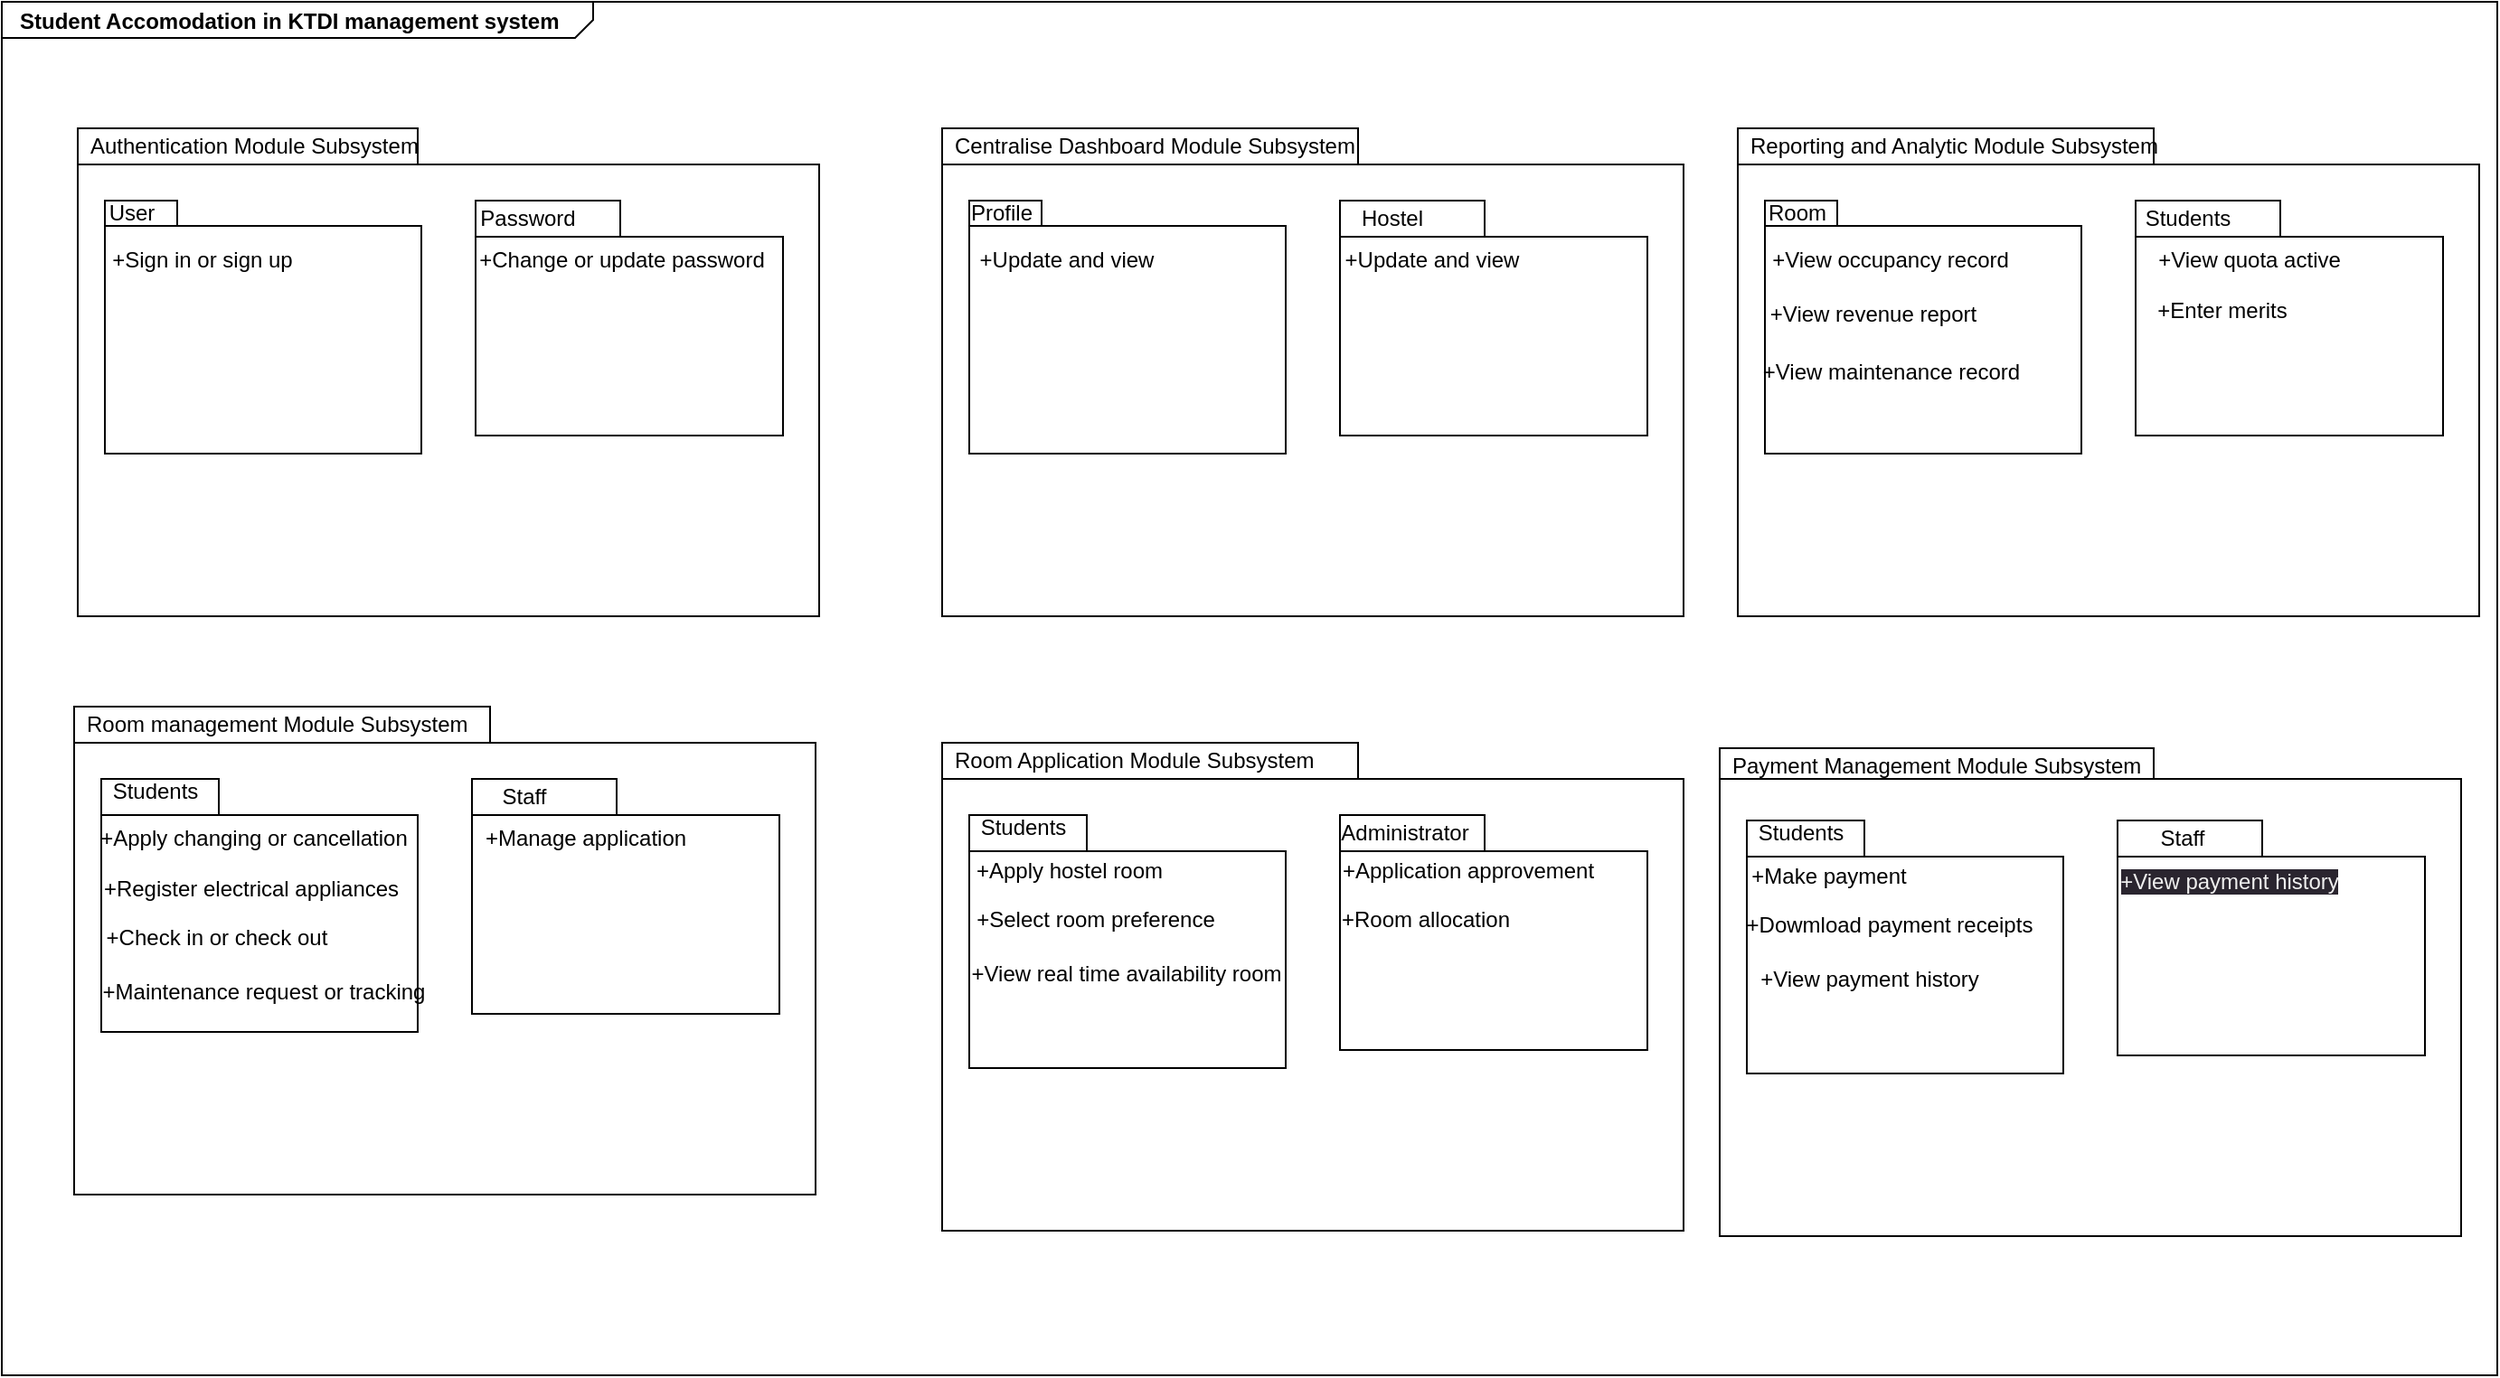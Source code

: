 <mxfile version="21.5.0" type="github">
  <diagram name="Page-1" id="929967ad-93f9-6ef4-fab6-5d389245f69c">
    <mxGraphModel dx="1985" dy="882" grid="1" gridSize="10" guides="1" tooltips="1" connect="1" arrows="1" fold="1" page="1" pageScale="1.5" pageWidth="1169" pageHeight="826" background="none" math="0" shadow="0">
      <root>
        <mxCell id="0" style=";html=1;" />
        <mxCell id="1" style=";html=1;" parent="0" />
        <mxCell id="1672d66443f91eb5-1" value="&lt;p style=&quot;margin: 0px ; margin-top: 4px ; margin-left: 10px ; text-align: left&quot;&gt;&lt;b&gt;Student Accomodation in KTDI management system&lt;/b&gt;&lt;/p&gt;" style="html=1;strokeWidth=1;shape=mxgraph.sysml.package;html=1;overflow=fill;whiteSpace=wrap;fillColor=none;gradientColor=none;fontSize=12;align=center;labelX=327.64;" parent="1" vertex="1">
          <mxGeometry x="330" y="270" width="1380" height="760" as="geometry" />
        </mxCell>
        <mxCell id="QNsSBelghBEUMRZPqjNF-2" value="Authentication Module Subsystem" style="shape=folder;xSize=90;align=left;spacingLeft=10;align=left;verticalAlign=top;spacingLeft=5;spacingTop=-4;tabWidth=188;tabHeight=20;tabPosition=left;html=1;recursiveResize=0;" vertex="1" parent="1">
          <mxGeometry x="372" y="340" width="410" height="270" as="geometry" />
        </mxCell>
        <mxCell id="QNsSBelghBEUMRZPqjNF-3" value="" style="strokeColor=inherit;fillColor=inherit;gradientColor=inherit;shape=folder;spacingLeft=10;tabWidth=40;tabHeight=14;tabPosition=left;fontSize=10;html=1;whiteSpace=wrap;" vertex="1" parent="QNsSBelghBEUMRZPqjNF-2">
          <mxGeometry x="15" y="40" width="175" height="140" as="geometry" />
        </mxCell>
        <mxCell id="QNsSBelghBEUMRZPqjNF-4" value="" style="strokeColor=inherit;fillColor=inherit;gradientColor=inherit;shape=folder;spacingLeft=10;tabWidth=80;tabHeight=20;tabPosition=left;fontSize=10;html=1;whiteSpace=wrap;" vertex="1" parent="QNsSBelghBEUMRZPqjNF-2">
          <mxGeometry x="220" y="40" width="170" height="130" as="geometry" />
        </mxCell>
        <mxCell id="QNsSBelghBEUMRZPqjNF-7" value="+Sign in or sign up" style="text;html=1;strokeColor=none;fillColor=none;align=center;verticalAlign=middle;whiteSpace=wrap;rounded=0;" vertex="1" parent="QNsSBelghBEUMRZPqjNF-2">
          <mxGeometry x="9" y="58" width="120" height="30" as="geometry" />
        </mxCell>
        <mxCell id="QNsSBelghBEUMRZPqjNF-8" value="User" style="text;html=1;strokeColor=none;fillColor=none;align=center;verticalAlign=middle;whiteSpace=wrap;rounded=0;" vertex="1" parent="QNsSBelghBEUMRZPqjNF-2">
          <mxGeometry y="32" width="60" height="30" as="geometry" />
        </mxCell>
        <mxCell id="QNsSBelghBEUMRZPqjNF-9" value="Password" style="text;html=1;strokeColor=none;fillColor=none;align=center;verticalAlign=middle;whiteSpace=wrap;rounded=0;" vertex="1" parent="QNsSBelghBEUMRZPqjNF-2">
          <mxGeometry x="219" y="35" width="60" height="30" as="geometry" />
        </mxCell>
        <mxCell id="QNsSBelghBEUMRZPqjNF-10" value="+Change or update password" style="text;html=1;strokeColor=none;fillColor=none;align=center;verticalAlign=middle;whiteSpace=wrap;rounded=0;" vertex="1" parent="QNsSBelghBEUMRZPqjNF-2">
          <mxGeometry x="220" y="58" width="162" height="30" as="geometry" />
        </mxCell>
        <mxCell id="QNsSBelghBEUMRZPqjNF-11" value="Centralise Dashboard Module Subsystem" style="shape=folder;xSize=90;align=left;spacingLeft=10;align=left;verticalAlign=top;spacingLeft=5;spacingTop=-4;tabWidth=230;tabHeight=20;tabPosition=left;html=1;recursiveResize=0;" vertex="1" parent="1">
          <mxGeometry x="850" y="340" width="410" height="270" as="geometry" />
        </mxCell>
        <mxCell id="QNsSBelghBEUMRZPqjNF-12" value="" style="strokeColor=inherit;fillColor=inherit;gradientColor=inherit;shape=folder;spacingLeft=10;tabWidth=40;tabHeight=14;tabPosition=left;fontSize=10;html=1;whiteSpace=wrap;" vertex="1" parent="QNsSBelghBEUMRZPqjNF-11">
          <mxGeometry x="15" y="40" width="175" height="140" as="geometry" />
        </mxCell>
        <mxCell id="QNsSBelghBEUMRZPqjNF-13" value="" style="strokeColor=inherit;fillColor=inherit;gradientColor=inherit;shape=folder;spacingLeft=10;tabWidth=80;tabHeight=20;tabPosition=left;fontSize=10;html=1;whiteSpace=wrap;" vertex="1" parent="QNsSBelghBEUMRZPqjNF-11">
          <mxGeometry x="220" y="40" width="170" height="130" as="geometry" />
        </mxCell>
        <mxCell id="QNsSBelghBEUMRZPqjNF-14" value="+Update and view" style="text;html=1;strokeColor=none;fillColor=none;align=center;verticalAlign=middle;whiteSpace=wrap;rounded=0;" vertex="1" parent="QNsSBelghBEUMRZPqjNF-11">
          <mxGeometry x="9" y="58" width="120" height="30" as="geometry" />
        </mxCell>
        <mxCell id="QNsSBelghBEUMRZPqjNF-15" value="Profile" style="text;html=1;strokeColor=none;fillColor=none;align=center;verticalAlign=middle;whiteSpace=wrap;rounded=0;" vertex="1" parent="QNsSBelghBEUMRZPqjNF-11">
          <mxGeometry x="3" y="32" width="60" height="30" as="geometry" />
        </mxCell>
        <mxCell id="QNsSBelghBEUMRZPqjNF-16" value="Hostel" style="text;html=1;strokeColor=none;fillColor=none;align=center;verticalAlign=middle;whiteSpace=wrap;rounded=0;" vertex="1" parent="QNsSBelghBEUMRZPqjNF-11">
          <mxGeometry x="219" y="35" width="60" height="30" as="geometry" />
        </mxCell>
        <mxCell id="QNsSBelghBEUMRZPqjNF-17" value="+Update and view" style="text;html=1;strokeColor=none;fillColor=none;align=center;verticalAlign=middle;whiteSpace=wrap;rounded=0;" vertex="1" parent="QNsSBelghBEUMRZPqjNF-11">
          <mxGeometry x="190" y="58" width="162" height="30" as="geometry" />
        </mxCell>
        <mxCell id="QNsSBelghBEUMRZPqjNF-18" value="Reporting and Analytic Module Subsystem" style="shape=folder;xSize=90;align=left;spacingLeft=10;align=left;verticalAlign=top;spacingLeft=5;spacingTop=-4;tabWidth=230;tabHeight=20;tabPosition=left;html=1;recursiveResize=0;" vertex="1" parent="1">
          <mxGeometry x="1290" y="340" width="410" height="270" as="geometry" />
        </mxCell>
        <mxCell id="QNsSBelghBEUMRZPqjNF-19" value="" style="strokeColor=inherit;fillColor=inherit;gradientColor=inherit;shape=folder;spacingLeft=10;tabWidth=40;tabHeight=14;tabPosition=left;fontSize=10;html=1;whiteSpace=wrap;" vertex="1" parent="QNsSBelghBEUMRZPqjNF-18">
          <mxGeometry x="15" y="40" width="175" height="140" as="geometry" />
        </mxCell>
        <mxCell id="QNsSBelghBEUMRZPqjNF-20" value="" style="strokeColor=inherit;fillColor=inherit;gradientColor=inherit;shape=folder;spacingLeft=10;tabWidth=80;tabHeight=20;tabPosition=left;fontSize=10;html=1;whiteSpace=wrap;" vertex="1" parent="QNsSBelghBEUMRZPqjNF-18">
          <mxGeometry x="220" y="40" width="170" height="130" as="geometry" />
        </mxCell>
        <mxCell id="QNsSBelghBEUMRZPqjNF-21" value="+View occupancy record" style="text;html=1;strokeColor=none;fillColor=none;align=center;verticalAlign=middle;whiteSpace=wrap;rounded=0;" vertex="1" parent="QNsSBelghBEUMRZPqjNF-18">
          <mxGeometry x="9" y="58" width="151" height="30" as="geometry" />
        </mxCell>
        <mxCell id="QNsSBelghBEUMRZPqjNF-22" value="Room" style="text;html=1;strokeColor=none;fillColor=none;align=center;verticalAlign=middle;whiteSpace=wrap;rounded=0;" vertex="1" parent="QNsSBelghBEUMRZPqjNF-18">
          <mxGeometry x="3" y="32" width="60" height="30" as="geometry" />
        </mxCell>
        <mxCell id="QNsSBelghBEUMRZPqjNF-23" value="Students" style="text;html=1;strokeColor=none;fillColor=none;align=center;verticalAlign=middle;whiteSpace=wrap;rounded=0;" vertex="1" parent="QNsSBelghBEUMRZPqjNF-18">
          <mxGeometry x="219" y="35" width="60" height="30" as="geometry" />
        </mxCell>
        <mxCell id="QNsSBelghBEUMRZPqjNF-24" value="+View quota active" style="text;html=1;strokeColor=none;fillColor=none;align=center;verticalAlign=middle;whiteSpace=wrap;rounded=0;" vertex="1" parent="QNsSBelghBEUMRZPqjNF-18">
          <mxGeometry x="202" y="58" width="162" height="30" as="geometry" />
        </mxCell>
        <mxCell id="QNsSBelghBEUMRZPqjNF-28" value="+View maintenance record" style="text;html=1;strokeColor=none;fillColor=none;align=center;verticalAlign=middle;whiteSpace=wrap;rounded=0;" vertex="1" parent="QNsSBelghBEUMRZPqjNF-18">
          <mxGeometry x="-10" y="120" width="190" height="30" as="geometry" />
        </mxCell>
        <mxCell id="QNsSBelghBEUMRZPqjNF-29" value="+Enter merits" style="text;html=1;strokeColor=none;fillColor=none;align=center;verticalAlign=middle;whiteSpace=wrap;rounded=0;" vertex="1" parent="QNsSBelghBEUMRZPqjNF-18">
          <mxGeometry x="214" y="86" width="108" height="30" as="geometry" />
        </mxCell>
        <mxCell id="QNsSBelghBEUMRZPqjNF-27" value="+View revenue report" style="text;html=1;strokeColor=none;fillColor=none;align=center;verticalAlign=middle;whiteSpace=wrap;rounded=0;" vertex="1" parent="1">
          <mxGeometry x="1280" y="428" width="170" height="30" as="geometry" />
        </mxCell>
        <mxCell id="QNsSBelghBEUMRZPqjNF-30" value="Room management Module Subsystem" style="shape=folder;xSize=90;align=left;spacingLeft=10;align=left;verticalAlign=top;spacingLeft=5;spacingTop=-4;tabWidth=230;tabHeight=20;tabPosition=left;html=1;recursiveResize=0;" vertex="1" parent="1">
          <mxGeometry x="370" y="660" width="410" height="270" as="geometry" />
        </mxCell>
        <mxCell id="QNsSBelghBEUMRZPqjNF-31" value="" style="strokeColor=inherit;fillColor=inherit;gradientColor=inherit;shape=folder;spacingLeft=10;tabWidth=65;tabHeight=20;tabPosition=left;fontSize=10;html=1;whiteSpace=wrap;" vertex="1" parent="QNsSBelghBEUMRZPqjNF-30">
          <mxGeometry x="15" y="40" width="175" height="140" as="geometry" />
        </mxCell>
        <mxCell id="QNsSBelghBEUMRZPqjNF-32" value="" style="strokeColor=inherit;fillColor=inherit;gradientColor=inherit;shape=folder;spacingLeft=10;tabWidth=80;tabHeight=20;tabPosition=left;fontSize=10;html=1;whiteSpace=wrap;" vertex="1" parent="QNsSBelghBEUMRZPqjNF-30">
          <mxGeometry x="220" y="40" width="170" height="130" as="geometry" />
        </mxCell>
        <mxCell id="QNsSBelghBEUMRZPqjNF-33" value="+Apply changing or cancellation" style="text;html=1;strokeColor=none;fillColor=none;align=center;verticalAlign=middle;whiteSpace=wrap;rounded=0;" vertex="1" parent="QNsSBelghBEUMRZPqjNF-30">
          <mxGeometry x="9" y="58" width="181" height="30" as="geometry" />
        </mxCell>
        <mxCell id="QNsSBelghBEUMRZPqjNF-34" value="Students" style="text;html=1;strokeColor=none;fillColor=none;align=center;verticalAlign=middle;whiteSpace=wrap;rounded=0;" vertex="1" parent="QNsSBelghBEUMRZPqjNF-30">
          <mxGeometry x="15" y="32" width="60" height="30" as="geometry" />
        </mxCell>
        <mxCell id="QNsSBelghBEUMRZPqjNF-35" value="Staff" style="text;html=1;strokeColor=none;fillColor=none;align=center;verticalAlign=middle;whiteSpace=wrap;rounded=0;" vertex="1" parent="QNsSBelghBEUMRZPqjNF-30">
          <mxGeometry x="219" y="35" width="60" height="30" as="geometry" />
        </mxCell>
        <mxCell id="QNsSBelghBEUMRZPqjNF-36" value="+Manage application" style="text;html=1;strokeColor=none;fillColor=none;align=center;verticalAlign=middle;whiteSpace=wrap;rounded=0;" vertex="1" parent="QNsSBelghBEUMRZPqjNF-30">
          <mxGeometry x="202" y="58" width="162" height="30" as="geometry" />
        </mxCell>
        <mxCell id="QNsSBelghBEUMRZPqjNF-37" value="+Register electrical appliances" style="text;html=1;strokeColor=none;fillColor=none;align=center;verticalAlign=middle;whiteSpace=wrap;rounded=0;" vertex="1" parent="QNsSBelghBEUMRZPqjNF-30">
          <mxGeometry x="3" y="86" width="190" height="30" as="geometry" />
        </mxCell>
        <mxCell id="QNsSBelghBEUMRZPqjNF-39" value="+Check in or check out" style="text;html=1;strokeColor=none;fillColor=none;align=center;verticalAlign=middle;whiteSpace=wrap;rounded=0;" vertex="1" parent="QNsSBelghBEUMRZPqjNF-30">
          <mxGeometry x="4" y="113" width="150" height="30" as="geometry" />
        </mxCell>
        <mxCell id="QNsSBelghBEUMRZPqjNF-40" value="+Maintenance request or tracking" style="text;html=1;strokeColor=none;fillColor=none;align=center;verticalAlign=middle;whiteSpace=wrap;rounded=0;" vertex="1" parent="1">
          <mxGeometry x="380" y="803" width="190" height="30" as="geometry" />
        </mxCell>
        <mxCell id="QNsSBelghBEUMRZPqjNF-41" value="Room Application Module Subsystem" style="shape=folder;xSize=90;align=left;spacingLeft=10;align=left;verticalAlign=top;spacingLeft=5;spacingTop=-4;tabWidth=230;tabHeight=20;tabPosition=left;html=1;recursiveResize=0;" vertex="1" parent="1">
          <mxGeometry x="850" y="680" width="410" height="270" as="geometry" />
        </mxCell>
        <mxCell id="QNsSBelghBEUMRZPqjNF-42" value="" style="strokeColor=inherit;fillColor=inherit;gradientColor=inherit;shape=folder;spacingLeft=10;tabWidth=65;tabHeight=20;tabPosition=left;fontSize=10;html=1;whiteSpace=wrap;" vertex="1" parent="QNsSBelghBEUMRZPqjNF-41">
          <mxGeometry x="15" y="40" width="175" height="140" as="geometry" />
        </mxCell>
        <mxCell id="QNsSBelghBEUMRZPqjNF-43" value="" style="strokeColor=inherit;fillColor=inherit;gradientColor=inherit;shape=folder;spacingLeft=10;tabWidth=80;tabHeight=20;tabPosition=left;fontSize=10;html=1;whiteSpace=wrap;" vertex="1" parent="QNsSBelghBEUMRZPqjNF-41">
          <mxGeometry x="220" y="40" width="170" height="130" as="geometry" />
        </mxCell>
        <mxCell id="QNsSBelghBEUMRZPqjNF-44" value="+Apply hostel room" style="text;html=1;strokeColor=none;fillColor=none;align=center;verticalAlign=middle;whiteSpace=wrap;rounded=0;" vertex="1" parent="QNsSBelghBEUMRZPqjNF-41">
          <mxGeometry x="-20" y="56" width="181" height="30" as="geometry" />
        </mxCell>
        <mxCell id="QNsSBelghBEUMRZPqjNF-45" value="Students" style="text;html=1;strokeColor=none;fillColor=none;align=center;verticalAlign=middle;whiteSpace=wrap;rounded=0;" vertex="1" parent="QNsSBelghBEUMRZPqjNF-41">
          <mxGeometry x="15" y="32" width="60" height="30" as="geometry" />
        </mxCell>
        <mxCell id="QNsSBelghBEUMRZPqjNF-46" value="Administrator" style="text;html=1;strokeColor=none;fillColor=none;align=center;verticalAlign=middle;whiteSpace=wrap;rounded=0;" vertex="1" parent="QNsSBelghBEUMRZPqjNF-41">
          <mxGeometry x="226" y="35" width="60" height="30" as="geometry" />
        </mxCell>
        <mxCell id="QNsSBelghBEUMRZPqjNF-47" value="+Application approvement" style="text;html=1;strokeColor=none;fillColor=none;align=center;verticalAlign=middle;whiteSpace=wrap;rounded=0;" vertex="1" parent="QNsSBelghBEUMRZPqjNF-41">
          <mxGeometry x="210" y="56" width="162" height="30" as="geometry" />
        </mxCell>
        <mxCell id="QNsSBelghBEUMRZPqjNF-48" value="+Select room preference" style="text;html=1;strokeColor=none;fillColor=none;align=center;verticalAlign=middle;whiteSpace=wrap;rounded=0;" vertex="1" parent="QNsSBelghBEUMRZPqjNF-41">
          <mxGeometry x="-10" y="83" width="190" height="30" as="geometry" />
        </mxCell>
        <mxCell id="QNsSBelghBEUMRZPqjNF-49" value="+View real time availability room" style="text;html=1;strokeColor=none;fillColor=none;align=center;verticalAlign=middle;whiteSpace=wrap;rounded=0;" vertex="1" parent="QNsSBelghBEUMRZPqjNF-41">
          <mxGeometry x="9" y="113" width="186" height="30" as="geometry" />
        </mxCell>
        <mxCell id="QNsSBelghBEUMRZPqjNF-50" value="+Room allocation" style="text;html=1;strokeColor=none;fillColor=none;align=center;verticalAlign=middle;whiteSpace=wrap;rounded=0;" vertex="1" parent="QNsSBelghBEUMRZPqjNF-41">
          <mxGeometry x="195" y="83" width="145" height="30" as="geometry" />
        </mxCell>
        <mxCell id="QNsSBelghBEUMRZPqjNF-51" value="Payment Management Module Subsystem" style="shape=folder;xSize=90;align=left;spacingLeft=10;align=left;verticalAlign=top;spacingLeft=5;spacingTop=-4;tabWidth=240;tabHeight=17;tabPosition=left;html=1;recursiveResize=0;" vertex="1" parent="1">
          <mxGeometry x="1280" y="683" width="410" height="270" as="geometry" />
        </mxCell>
        <mxCell id="QNsSBelghBEUMRZPqjNF-52" value="" style="strokeColor=inherit;fillColor=inherit;gradientColor=inherit;shape=folder;spacingLeft=10;tabWidth=65;tabHeight=20;tabPosition=left;fontSize=10;html=1;whiteSpace=wrap;" vertex="1" parent="QNsSBelghBEUMRZPqjNF-51">
          <mxGeometry x="15" y="40" width="175" height="140" as="geometry" />
        </mxCell>
        <mxCell id="QNsSBelghBEUMRZPqjNF-53" value="" style="strokeColor=inherit;fillColor=inherit;gradientColor=inherit;shape=folder;spacingLeft=10;tabWidth=80;tabHeight=20;tabPosition=left;fontSize=10;html=1;whiteSpace=wrap;" vertex="1" parent="QNsSBelghBEUMRZPqjNF-51">
          <mxGeometry x="220" y="40" width="170" height="130" as="geometry" />
        </mxCell>
        <mxCell id="QNsSBelghBEUMRZPqjNF-55" value="Students" style="text;html=1;strokeColor=none;fillColor=none;align=center;verticalAlign=middle;whiteSpace=wrap;rounded=0;" vertex="1" parent="QNsSBelghBEUMRZPqjNF-51">
          <mxGeometry x="15" y="32" width="60" height="30" as="geometry" />
        </mxCell>
        <mxCell id="QNsSBelghBEUMRZPqjNF-56" value="Staff" style="text;html=1;strokeColor=none;fillColor=none;align=center;verticalAlign=middle;whiteSpace=wrap;rounded=0;" vertex="1" parent="QNsSBelghBEUMRZPqjNF-51">
          <mxGeometry x="226" y="35" width="60" height="30" as="geometry" />
        </mxCell>
        <mxCell id="QNsSBelghBEUMRZPqjNF-57" value="&#xa;&lt;span style=&quot;color: rgb(240, 240, 240); font-family: Helvetica; font-size: 12px; font-style: normal; font-variant-ligatures: normal; font-variant-caps: normal; font-weight: 400; letter-spacing: normal; orphans: 2; text-align: center; text-indent: 0px; text-transform: none; widows: 2; word-spacing: 0px; -webkit-text-stroke-width: 0px; background-color: rgb(42, 37, 47); text-decoration-thickness: initial; text-decoration-style: initial; text-decoration-color: initial; float: none; display: inline !important;&quot;&gt;+View payment history&lt;/span&gt;&#xa;&#xa;" style="text;html=1;strokeColor=none;fillColor=none;align=center;verticalAlign=middle;whiteSpace=wrap;rounded=0;" vertex="1" parent="QNsSBelghBEUMRZPqjNF-51">
          <mxGeometry x="201" y="66" width="162" height="30" as="geometry" />
        </mxCell>
        <mxCell id="QNsSBelghBEUMRZPqjNF-58" value="+Dowmload payment receipts" style="text;html=1;strokeColor=none;fillColor=none;align=center;verticalAlign=middle;whiteSpace=wrap;rounded=0;" vertex="1" parent="QNsSBelghBEUMRZPqjNF-51">
          <mxGeometry x="-1" y="83" width="190" height="30" as="geometry" />
        </mxCell>
        <mxCell id="QNsSBelghBEUMRZPqjNF-59" value="+View payment history" style="text;html=1;strokeColor=none;fillColor=none;align=center;verticalAlign=middle;whiteSpace=wrap;rounded=0;" vertex="1" parent="QNsSBelghBEUMRZPqjNF-51">
          <mxGeometry x="-10" y="113" width="186" height="30" as="geometry" />
        </mxCell>
        <mxCell id="QNsSBelghBEUMRZPqjNF-54" value="+Make payment" style="text;html=1;strokeColor=none;fillColor=none;align=center;verticalAlign=middle;whiteSpace=wrap;rounded=0;" vertex="1" parent="1">
          <mxGeometry x="1250" y="739" width="181" height="30" as="geometry" />
        </mxCell>
      </root>
    </mxGraphModel>
  </diagram>
</mxfile>
